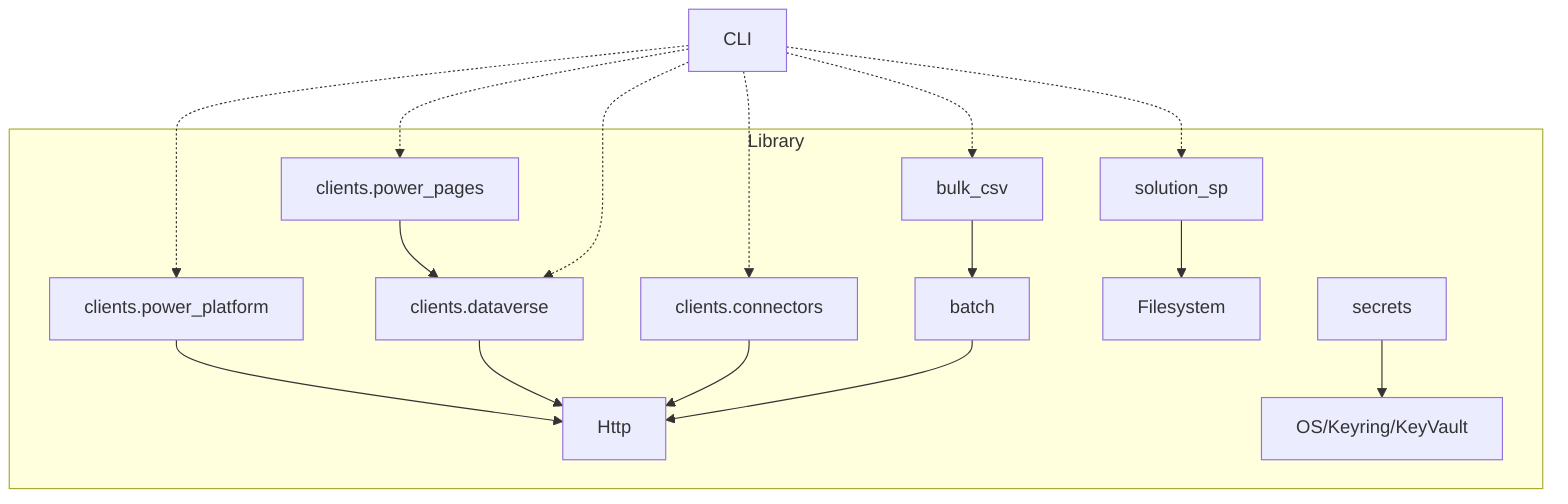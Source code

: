 %%{init: {'theme':'default'}}%%
graph TB
  subgraph Library
    C1[clients.power_platform] --> Http
    C2[clients.dataverse] --> Http
    C3[clients.connectors] --> Http
    C4[clients.power_pages] --> C2
    C5[batch] --> Http
    C6[bulk_csv] --> C5
    C7[solution_sp] --> Filesystem
    C8[secrets] --> OS/Keyring/KeyVault
  end
  CLI -.-> C1 & C2 & C3 & C4 & C6 & C7
